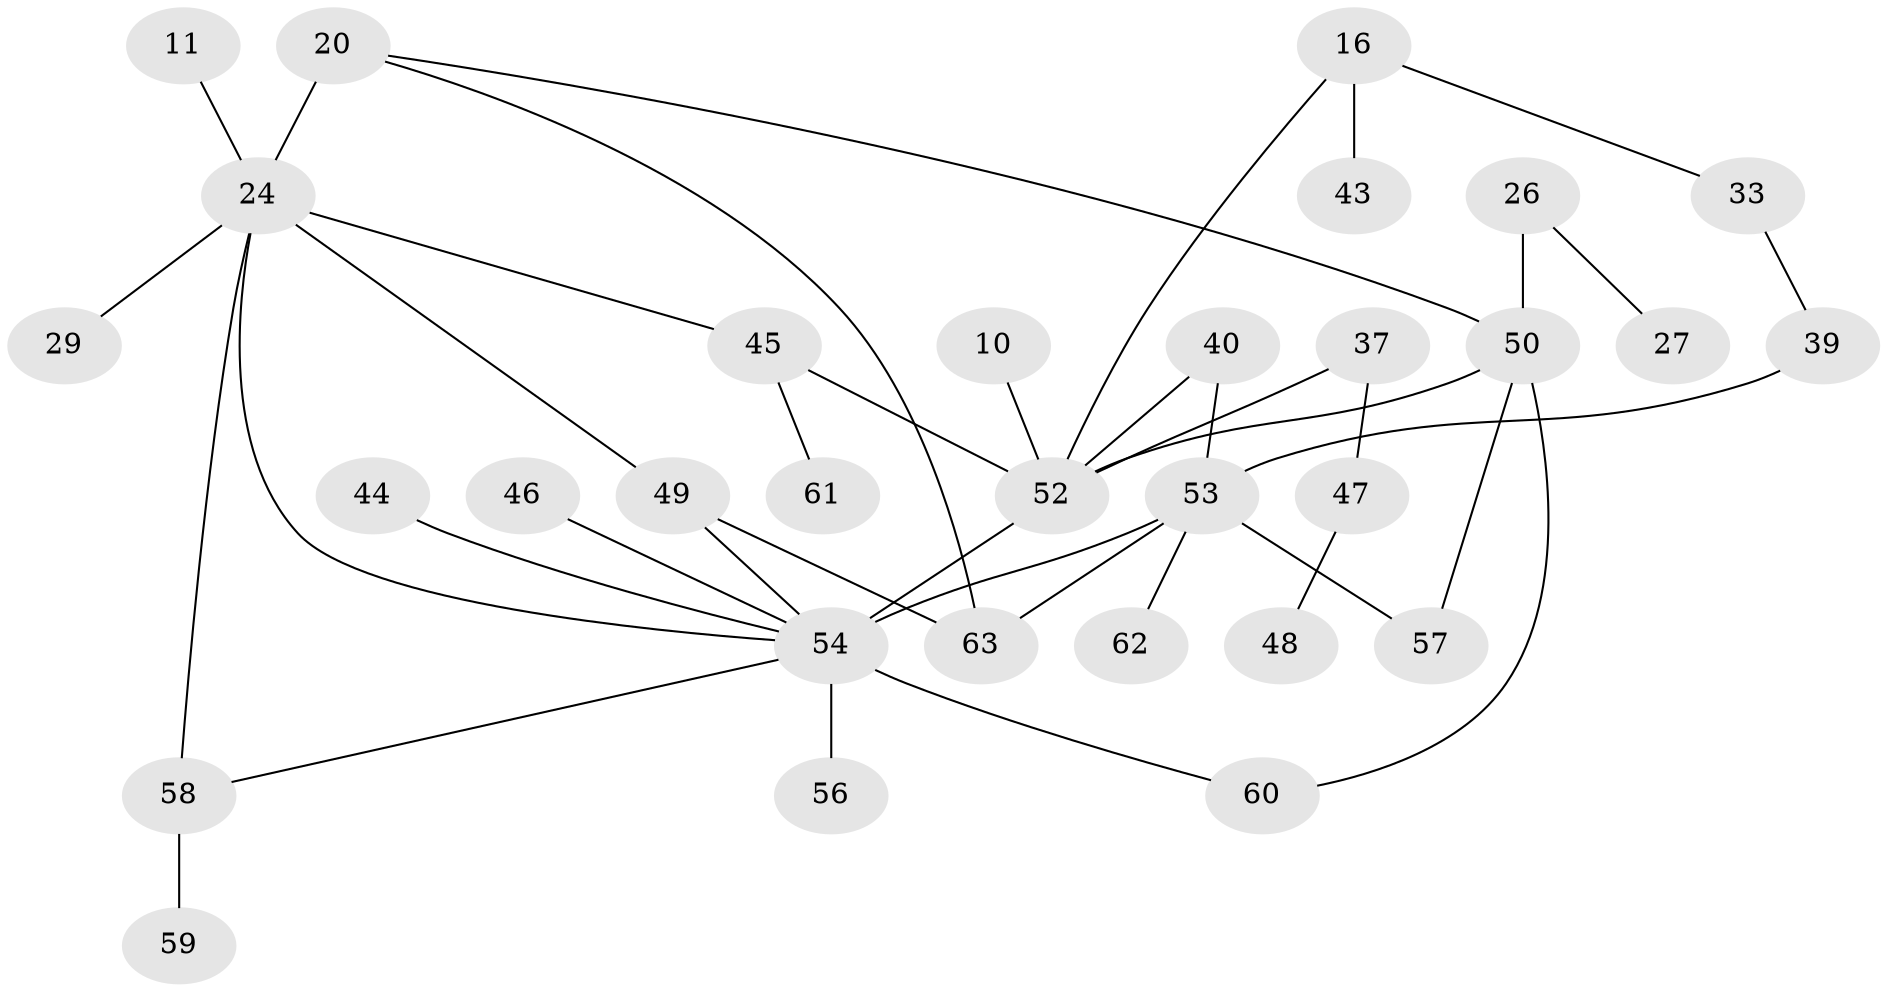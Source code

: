 // original degree distribution, {6: 0.09523809523809523, 3: 0.23809523809523808, 9: 0.015873015873015872, 4: 0.1111111111111111, 1: 0.20634920634920634, 2: 0.31746031746031744, 5: 0.015873015873015872}
// Generated by graph-tools (version 1.1) at 2025/46/03/04/25 21:46:14]
// undirected, 31 vertices, 40 edges
graph export_dot {
graph [start="1"]
  node [color=gray90,style=filled];
  10;
  11;
  16;
  20 [super="+5"];
  24 [super="+21+4"];
  26;
  27;
  29 [super="+3"];
  33;
  37 [super="+31"];
  39;
  40;
  43 [super="+38"];
  44;
  45 [super="+18"];
  46;
  47;
  48;
  49 [super="+41+36+35"];
  50 [super="+19"];
  52 [super="+42+15"];
  53 [super="+34"];
  54 [super="+1+30"];
  56;
  57;
  58 [super="+22+23+55"];
  59 [super="+28"];
  60 [super="+32"];
  61;
  62;
  63 [super="+51"];
  10 -- 52;
  11 -- 24;
  16 -- 33;
  16 -- 43 [weight=2];
  16 -- 52;
  20 -- 24 [weight=3];
  20 -- 63;
  20 -- 50;
  24 -- 29 [weight=3];
  24 -- 45;
  24 -- 54 [weight=2];
  24 -- 58 [weight=2];
  24 -- 49;
  26 -- 27;
  26 -- 50 [weight=2];
  33 -- 39;
  37 -- 52;
  37 -- 47;
  39 -- 53;
  40 -- 52;
  40 -- 53;
  44 -- 54;
  45 -- 61;
  45 -- 52 [weight=2];
  46 -- 54;
  47 -- 48;
  49 -- 54;
  49 -- 63;
  50 -- 57;
  50 -- 60 [weight=3];
  50 -- 52;
  52 -- 54 [weight=4];
  53 -- 57;
  53 -- 62;
  53 -- 54;
  53 -- 63;
  54 -- 60 [weight=3];
  54 -- 56;
  54 -- 58;
  58 -- 59;
}
